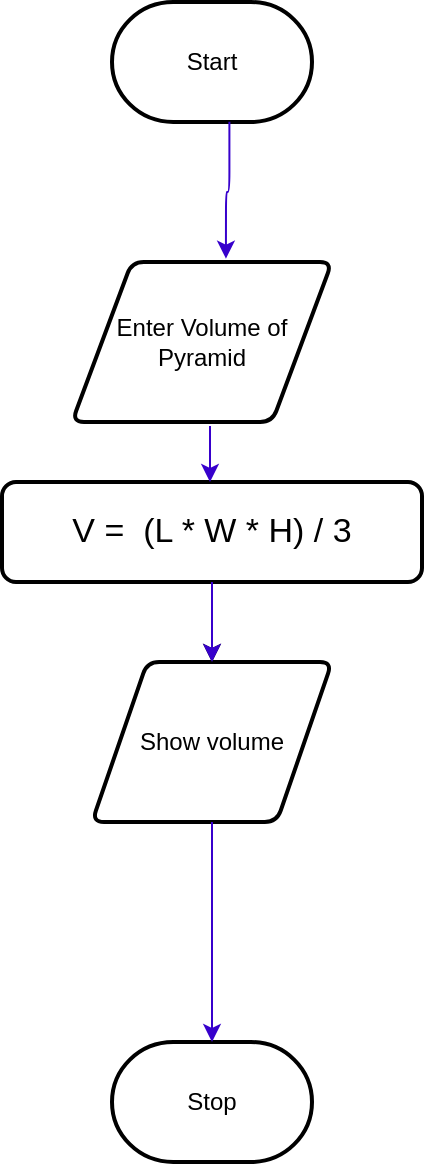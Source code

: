 <mxfile>
    <diagram id="HIP3nbAZw_EuaXWnEj3U" name="Page-1">
        <mxGraphModel dx="1278" dy="874" grid="1" gridSize="10" guides="1" tooltips="1" connect="1" arrows="1" fold="1" page="1" pageScale="1" pageWidth="850" pageHeight="1100" math="0" shadow="0">
            <root>
                <mxCell id="0"/>
                <mxCell id="1" parent="0"/>
                <mxCell id="2" value="Start" style="strokeWidth=2;html=1;shape=mxgraph.flowchart.terminator;whiteSpace=wrap;" parent="1" vertex="1">
                    <mxGeometry x="230" y="10" width="100" height="60" as="geometry"/>
                </mxCell>
                <mxCell id="3" value="Stop" style="strokeWidth=2;html=1;shape=mxgraph.flowchart.terminator;whiteSpace=wrap;" parent="1" vertex="1">
                    <mxGeometry x="230" y="530" width="100" height="60" as="geometry"/>
                </mxCell>
                <mxCell id="5" value="&lt;font style=&quot;font-size: 17px;&quot;&gt;V =&amp;nbsp; (L * W * H) / 3&lt;/font&gt;" style="rounded=1;whiteSpace=wrap;html=1;absoluteArcSize=1;arcSize=14;strokeWidth=2;" vertex="1" parent="1">
                    <mxGeometry x="175" y="250" width="210" height="50" as="geometry"/>
                </mxCell>
                <mxCell id="13" style="edgeStyle=orthogonalEdgeStyle;html=1;" edge="1" parent="1" source="6">
                    <mxGeometry relative="1" as="geometry">
                        <mxPoint x="280" y="340" as="targetPoint"/>
                    </mxGeometry>
                </mxCell>
                <mxCell id="6" value="Show volume" style="shape=parallelogram;html=1;strokeWidth=2;perimeter=parallelogramPerimeter;whiteSpace=wrap;rounded=1;arcSize=12;size=0.23;" vertex="1" parent="1">
                    <mxGeometry x="220" y="340" width="120" height="80" as="geometry"/>
                </mxCell>
                <mxCell id="7" value="Enter Volume of Pyramid" style="shape=parallelogram;html=1;strokeWidth=2;perimeter=parallelogramPerimeter;whiteSpace=wrap;rounded=1;arcSize=12;size=0.23;" vertex="1" parent="1">
                    <mxGeometry x="210" y="140" width="130" height="80" as="geometry"/>
                </mxCell>
                <mxCell id="12" value="" style="edgeStyle=orthogonalEdgeStyle;orthogonalLoop=1;jettySize=auto;html=1;exitX=0.5;exitY=1;exitDx=0;exitDy=0;fillColor=#6a00ff;strokeColor=#3700CC;entryX=0.5;entryY=0;entryDx=0;entryDy=0;" edge="1" parent="1" source="5" target="6">
                    <mxGeometry width="80" relative="1" as="geometry">
                        <mxPoint x="281" y="289" as="sourcePoint"/>
                        <mxPoint x="281" y="330" as="targetPoint"/>
                        <Array as="points"/>
                    </mxGeometry>
                </mxCell>
                <mxCell id="14" value="" style="edgeStyle=orthogonalEdgeStyle;orthogonalLoop=1;jettySize=auto;html=1;fillColor=#6a00ff;strokeColor=#3700CC;entryX=0.5;entryY=0;entryDx=0;entryDy=0;entryPerimeter=0;" edge="1" parent="1" source="6" target="3">
                    <mxGeometry width="80" relative="1" as="geometry">
                        <mxPoint x="280" y="407" as="sourcePoint"/>
                        <mxPoint x="280" y="420" as="targetPoint"/>
                        <Array as="points"/>
                    </mxGeometry>
                </mxCell>
                <mxCell id="17" value="" style="edgeStyle=orthogonalEdgeStyle;orthogonalLoop=1;jettySize=auto;html=1;exitX=0.5;exitY=1;exitDx=0;exitDy=0;fillColor=#6a00ff;strokeColor=#3700CC;" edge="1" parent="1">
                    <mxGeometry width="80" relative="1" as="geometry">
                        <mxPoint x="279" y="222" as="sourcePoint"/>
                        <mxPoint x="279" y="250" as="targetPoint"/>
                        <Array as="points">
                            <mxPoint x="279" y="230"/>
                            <mxPoint x="279" y="230"/>
                        </Array>
                    </mxGeometry>
                </mxCell>
                <mxCell id="19" value="" style="orthogonalLoop=1;jettySize=auto;html=1;fillColor=#6a00ff;strokeColor=#3700CC;entryX=0.592;entryY=-0.021;entryDx=0;entryDy=0;edgeStyle=orthogonalEdgeStyle;entryPerimeter=0;exitX=0.587;exitY=0.997;exitDx=0;exitDy=0;exitPerimeter=0;" edge="1" parent="1" source="2" target="7">
                    <mxGeometry width="80" relative="1" as="geometry">
                        <mxPoint x="287" y="90" as="sourcePoint"/>
                        <mxPoint x="290" y="120" as="targetPoint"/>
                    </mxGeometry>
                </mxCell>
            </root>
        </mxGraphModel>
    </diagram>
</mxfile>